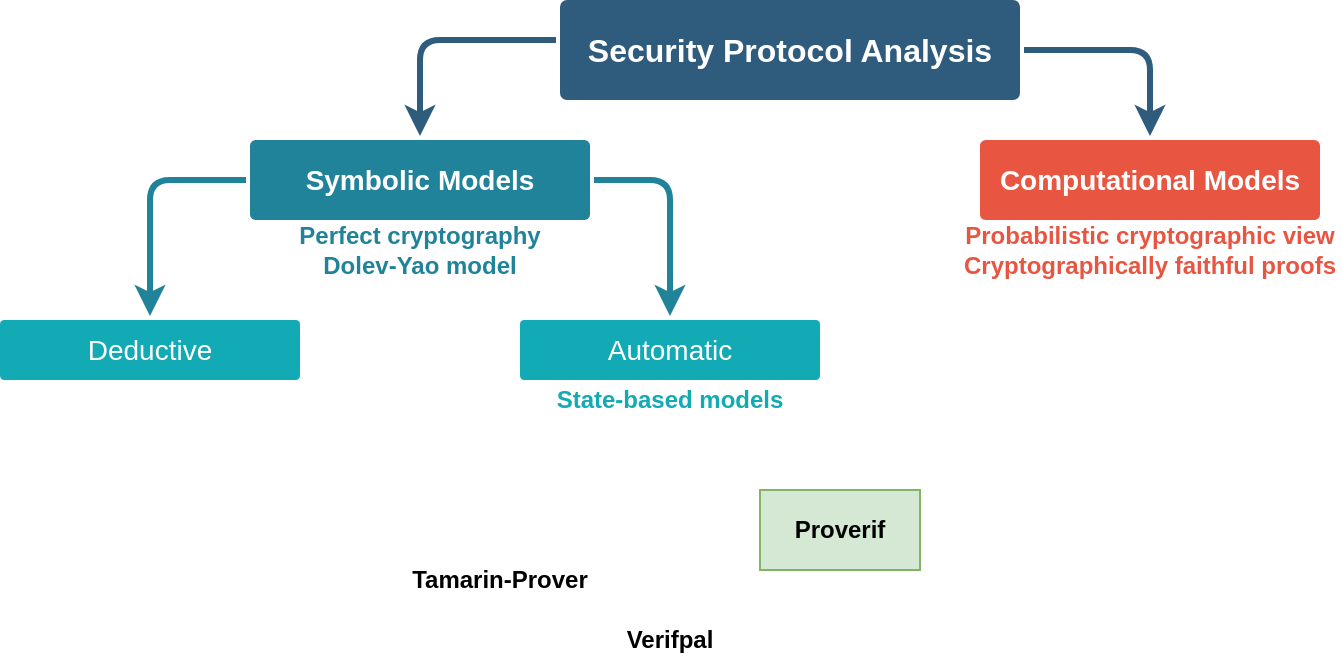 <mxfile version="14.9.7" type="google"><diagram id="6a731a19-8d31-9384-78a2-239565b7b9f0" name="Page-1"><mxGraphModel dx="723" dy="382" grid="1" gridSize="10" guides="1" tooltips="1" connect="1" arrows="1" fold="1" page="1" pageScale="1" pageWidth="680" pageHeight="340" background="none" math="0" shadow="0"><root><mxCell id="0"/><mxCell id="1" parent="0"/><mxCell id="1746" value="" style="edgeStyle=none;rounded=1;jumpStyle=none;html=1;shadow=0;labelBackgroundColor=none;startArrow=none;startFill=0;endArrow=classic;endFill=1;jettySize=auto;orthogonalLoop=1;strokeColor=#2F5B7C;strokeWidth=3;fontFamily=Helvetica;fontSize=16;fontColor=#23445D;spacing=5;" parent="1" source="1749" target="1771" edge="1"><mxGeometry relative="1" as="geometry"><Array as="points"><mxPoint x="580" y="35"/></Array></mxGeometry></mxCell><mxCell id="1748" value="" style="edgeStyle=orthogonalEdgeStyle;rounded=1;jumpStyle=none;html=1;shadow=0;labelBackgroundColor=none;startArrow=none;startFill=0;endArrow=classic;endFill=1;jettySize=auto;orthogonalLoop=1;strokeColor=#2F5B7C;strokeWidth=3;fontFamily=Helvetica;fontSize=16;fontColor=#23445D;spacing=5;entryX=0.5;entryY=0;entryDx=0;entryDy=0;" parent="1" source="1749" target="1753" edge="1"><mxGeometry relative="1" as="geometry"><Array as="points"><mxPoint x="215" y="30"/></Array></mxGeometry></mxCell><mxCell id="1749" value="Security Protocol Analysis" style="rounded=1;whiteSpace=wrap;html=1;shadow=0;labelBackgroundColor=none;strokeColor=none;strokeWidth=3;fontFamily=Helvetica;fontSize=16;fontColor=#FFFFFF;align=center;fontStyle=1;spacing=5;arcSize=7;perimeterSpacing=2;fillColor=#2F5B7C;" parent="1" vertex="1"><mxGeometry x="285" y="10" width="230" height="50" as="geometry"/></mxCell><mxCell id="1751" value="" style="edgeStyle=none;rounded=1;jumpStyle=none;html=1;shadow=0;labelBackgroundColor=none;startArrow=none;startFill=0;jettySize=auto;orthogonalLoop=1;strokeWidth=3;fontFamily=Helvetica;fontSize=14;fontColor=#FFFFFF;spacing=5;fontStyle=1;fillColor=#b0e3e6;strokeColor=#218399;" parent="1" source="1753" target="1755" edge="1"><mxGeometry relative="1" as="geometry"><Array as="points"><mxPoint x="80" y="100"/></Array></mxGeometry></mxCell><mxCell id="1752" value="" style="edgeStyle=none;rounded=1;jumpStyle=none;html=1;shadow=0;labelBackgroundColor=none;startArrow=none;startFill=0;jettySize=auto;orthogonalLoop=1;strokeWidth=3;fontFamily=Helvetica;fontSize=14;fontColor=#FFFFFF;spacing=5;fontStyle=1;fillColor=#b0e3e6;strokeColor=#218399;" parent="1" source="1753" target="1754" edge="1"><mxGeometry relative="1" as="geometry"><Array as="points"><mxPoint x="340" y="100"/></Array></mxGeometry></mxCell><mxCell id="1753" value="Symbolic Models" style="rounded=1;whiteSpace=wrap;html=1;shadow=0;labelBackgroundColor=none;strokeColor=none;strokeWidth=3;fontFamily=Helvetica;fontSize=14;fontColor=#FFFFFF;align=center;spacing=5;fontStyle=1;arcSize=7;perimeterSpacing=2;fillColor=#218399;" parent="1" vertex="1"><mxGeometry x="130" y="80" width="170" height="40" as="geometry"/></mxCell><mxCell id="1754" value="Automatic" style="rounded=1;whiteSpace=wrap;html=1;shadow=0;labelBackgroundColor=none;strokeColor=none;strokeWidth=3;fontFamily=Helvetica;fontSize=14;fontColor=#FFFFFF;align=center;spacing=5;fontStyle=0;arcSize=7;perimeterSpacing=2;fillColor=#12AAB5;" parent="1" vertex="1"><mxGeometry x="265" y="170" width="150" height="30" as="geometry"/></mxCell><mxCell id="1755" value="Deductive" style="rounded=1;whiteSpace=wrap;html=1;shadow=0;labelBackgroundColor=none;strokeColor=none;strokeWidth=3;fontFamily=Helvetica;fontSize=14;fontColor=#FFFFFF;align=center;spacing=5;fontStyle=0;arcSize=7;perimeterSpacing=2;fillColor=#12AAB5;" parent="1" vertex="1"><mxGeometry x="5" y="170" width="150" height="30" as="geometry"/></mxCell><mxCell id="1771" value="Computational Models" style="rounded=1;whiteSpace=wrap;html=1;shadow=0;labelBackgroundColor=none;strokeColor=none;strokeWidth=3;fontFamily=Helvetica;fontSize=14;fontColor=#FFFFFF;align=center;spacing=5;fontStyle=1;arcSize=7;perimeterSpacing=2;fillColor=#E85642;" parent="1" vertex="1"><mxGeometry x="495" y="80" width="170" height="40" as="geometry"/></mxCell><mxCell id="F3JaZJ1KbiUL1GR39glD-1781" value="&lt;div&gt;Perfect cryptography&lt;/div&gt;&lt;div&gt;Dolev-Yao model&lt;/div&gt;" style="text;html=1;align=center;verticalAlign=middle;whiteSpace=wrap;rounded=0;fontStyle=1;fontColor=#218399;" parent="1" vertex="1"><mxGeometry x="125" y="120" width="180" height="30" as="geometry"/></mxCell><mxCell id="F3JaZJ1KbiUL1GR39glD-1783" value="&lt;div&gt;Probabilistic cryptographic view&lt;br&gt;&lt;/div&gt;&lt;div&gt;Cryptographically faithful proofs&lt;/div&gt;" style="text;html=1;strokeColor=none;fillColor=none;align=center;verticalAlign=middle;whiteSpace=wrap;rounded=0;fontStyle=1;fontColor=#E85642;" parent="1" vertex="1"><mxGeometry x="485" y="120" width="190" height="30" as="geometry"/></mxCell><mxCell id="F3JaZJ1KbiUL1GR39glD-1793" value="State-based models" style="text;html=1;align=center;verticalAlign=middle;whiteSpace=wrap;rounded=0;fontStyle=1;fontColor=#12AAB5;" parent="1" vertex="1"><mxGeometry x="250" y="200" width="180" height="20" as="geometry"/></mxCell><mxCell id="OPaTxeV6Zxx7ipYJyaey-1778" value="&lt;div&gt;Proverif&lt;/div&gt;" style="html=1;whiteSpace=wrap;container=1;recursiveResize=0;collapsible=0;fontStyle=1;fillColor=#d5e8d4;strokeColor=#82b366;" parent="1" vertex="1"><mxGeometry x="385" y="255" width="80" height="40" as="geometry"/></mxCell><mxCell id="rQNTYWd2btDmuWD54URD-1774" value="" style="group" vertex="1" connectable="0" parent="1"><mxGeometry x="295" y="220" width="90" height="120" as="geometry"/></mxCell><mxCell id="rQNTYWd2btDmuWD54URD-1771" value="" style="shape=image;imageAspect=0;aspect=fixed;verticalLabelPosition=bottom;verticalAlign=top;image=https://verifpal.com/res/img/png/pose1.png;" vertex="1" parent="rQNTYWd2btDmuWD54URD-1774"><mxGeometry x="4.14" width="81.73" height="100" as="geometry"/></mxCell><mxCell id="rQNTYWd2btDmuWD54URD-1772" value="Verifpal" style="text;html=1;align=center;verticalAlign=middle;whiteSpace=wrap;rounded=0;fontStyle=1;" vertex="1" parent="rQNTYWd2btDmuWD54URD-1774"><mxGeometry y="100" width="90" height="20" as="geometry"/></mxCell><mxCell id="rQNTYWd2btDmuWD54URD-1775" value="" style="group" vertex="1" connectable="0" parent="1"><mxGeometry x="210" y="240" width="90" height="70" as="geometry"/></mxCell><mxCell id="F3JaZJ1KbiUL1GR39glD-1792" value="" style="shape=image;imageAspect=0;aspect=fixed;verticalLabelPosition=bottom;verticalAlign=top;rounded=0;fontColor=#000000;fillColor=#7ACFD6;gradientColor=#ffffff;html=1;image=https://tamarin-prover.github.io/favicon-256x256.png;" parent="rQNTYWd2btDmuWD54URD-1775" vertex="1"><mxGeometry x="20" width="50" height="50" as="geometry"/></mxCell><mxCell id="F3JaZJ1KbiUL1GR39glD-1794" value="Tamarin-Prover" style="text;html=1;align=center;verticalAlign=middle;whiteSpace=wrap;rounded=0;fontStyle=1;" parent="rQNTYWd2btDmuWD54URD-1775" vertex="1"><mxGeometry y="50" width="90" height="20" as="geometry"/></mxCell></root></mxGraphModel></diagram></mxfile>
